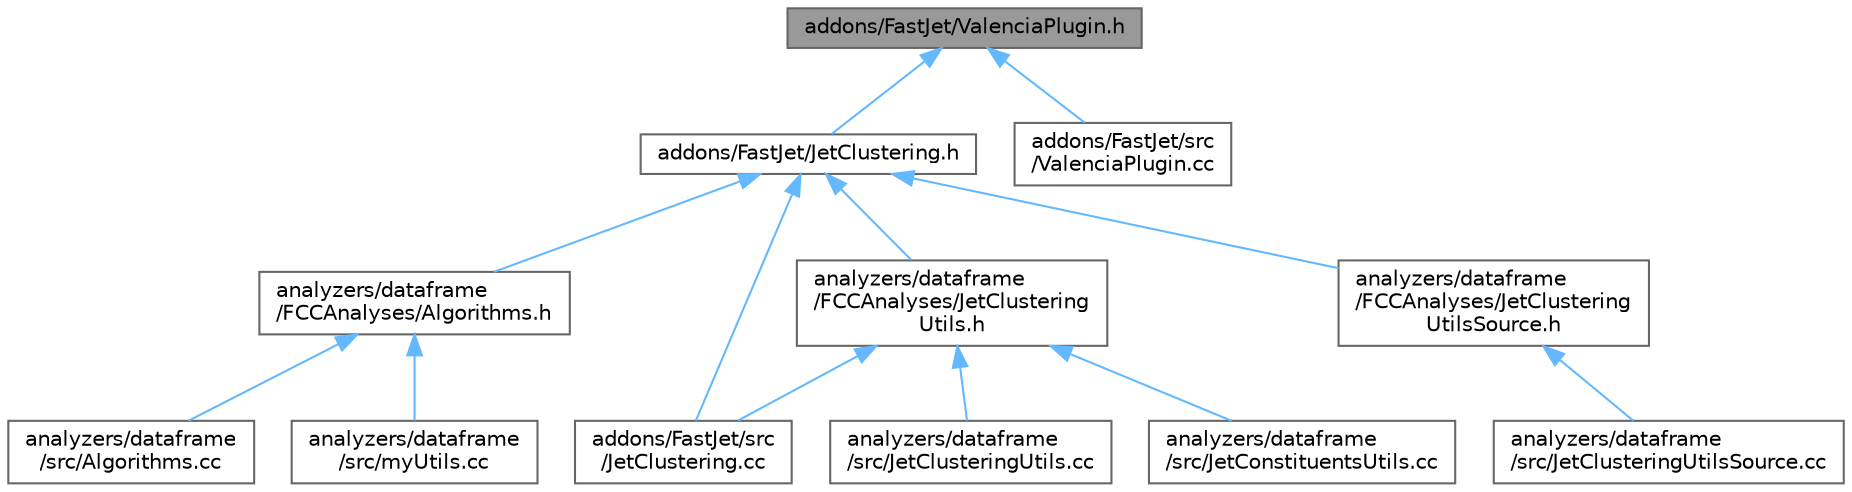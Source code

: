 digraph "addons/FastJet/ValenciaPlugin.h"
{
 // LATEX_PDF_SIZE
  bgcolor="transparent";
  edge [fontname=Helvetica,fontsize=10,labelfontname=Helvetica,labelfontsize=10];
  node [fontname=Helvetica,fontsize=10,shape=box,height=0.2,width=0.4];
  Node1 [id="Node000001",label="addons/FastJet/ValenciaPlugin.h",height=0.2,width=0.4,color="gray40", fillcolor="grey60", style="filled", fontcolor="black",tooltip=" "];
  Node1 -> Node2 [id="edge1_Node000001_Node000002",dir="back",color="steelblue1",style="solid",tooltip=" "];
  Node2 [id="Node000002",label="addons/FastJet/JetClustering.h",height=0.2,width=0.4,color="grey40", fillcolor="white", style="filled",URL="$JetClustering_8h.html",tooltip=" "];
  Node2 -> Node3 [id="edge2_Node000002_Node000003",dir="back",color="steelblue1",style="solid",tooltip=" "];
  Node3 [id="Node000003",label="addons/FastJet/src\l/JetClustering.cc",height=0.2,width=0.4,color="grey40", fillcolor="white", style="filled",URL="$JetClustering_8cc.html",tooltip=" "];
  Node2 -> Node4 [id="edge3_Node000002_Node000004",dir="back",color="steelblue1",style="solid",tooltip=" "];
  Node4 [id="Node000004",label="analyzers/dataframe\l/FCCAnalyses/Algorithms.h",height=0.2,width=0.4,color="grey40", fillcolor="white", style="filled",URL="$Algorithms_8h.html",tooltip=" "];
  Node4 -> Node5 [id="edge4_Node000004_Node000005",dir="back",color="steelblue1",style="solid",tooltip=" "];
  Node5 [id="Node000005",label="analyzers/dataframe\l/src/Algorithms.cc",height=0.2,width=0.4,color="grey40", fillcolor="white", style="filled",URL="$Algorithms_8cc.html",tooltip=" "];
  Node4 -> Node6 [id="edge5_Node000004_Node000006",dir="back",color="steelblue1",style="solid",tooltip=" "];
  Node6 [id="Node000006",label="analyzers/dataframe\l/src/myUtils.cc",height=0.2,width=0.4,color="grey40", fillcolor="white", style="filled",URL="$myUtils_8cc.html",tooltip=" "];
  Node2 -> Node7 [id="edge6_Node000002_Node000007",dir="back",color="steelblue1",style="solid",tooltip=" "];
  Node7 [id="Node000007",label="analyzers/dataframe\l/FCCAnalyses/JetClustering\lUtils.h",height=0.2,width=0.4,color="grey40", fillcolor="white", style="filled",URL="$JetClusteringUtils_8h.html",tooltip=" "];
  Node7 -> Node3 [id="edge7_Node000007_Node000003",dir="back",color="steelblue1",style="solid",tooltip=" "];
  Node7 -> Node8 [id="edge8_Node000007_Node000008",dir="back",color="steelblue1",style="solid",tooltip=" "];
  Node8 [id="Node000008",label="analyzers/dataframe\l/src/JetClusteringUtils.cc",height=0.2,width=0.4,color="grey40", fillcolor="white", style="filled",URL="$JetClusteringUtils_8cc.html",tooltip=" "];
  Node7 -> Node9 [id="edge9_Node000007_Node000009",dir="back",color="steelblue1",style="solid",tooltip=" "];
  Node9 [id="Node000009",label="analyzers/dataframe\l/src/JetConstituentsUtils.cc",height=0.2,width=0.4,color="grey40", fillcolor="white", style="filled",URL="$JetConstituentsUtils_8cc.html",tooltip=" "];
  Node2 -> Node10 [id="edge10_Node000002_Node000010",dir="back",color="steelblue1",style="solid",tooltip=" "];
  Node10 [id="Node000010",label="analyzers/dataframe\l/FCCAnalyses/JetClustering\lUtilsSource.h",height=0.2,width=0.4,color="grey40", fillcolor="white", style="filled",URL="$JetClusteringUtilsSource_8h.html",tooltip=" "];
  Node10 -> Node11 [id="edge11_Node000010_Node000011",dir="back",color="steelblue1",style="solid",tooltip=" "];
  Node11 [id="Node000011",label="analyzers/dataframe\l/src/JetClusteringUtilsSource.cc",height=0.2,width=0.4,color="grey40", fillcolor="white", style="filled",URL="$JetClusteringUtilsSource_8cc.html",tooltip=" "];
  Node1 -> Node12 [id="edge12_Node000001_Node000012",dir="back",color="steelblue1",style="solid",tooltip=" "];
  Node12 [id="Node000012",label="addons/FastJet/src\l/ValenciaPlugin.cc",height=0.2,width=0.4,color="grey40", fillcolor="white", style="filled",URL="$ValenciaPlugin_8cc.html",tooltip=" "];
}
